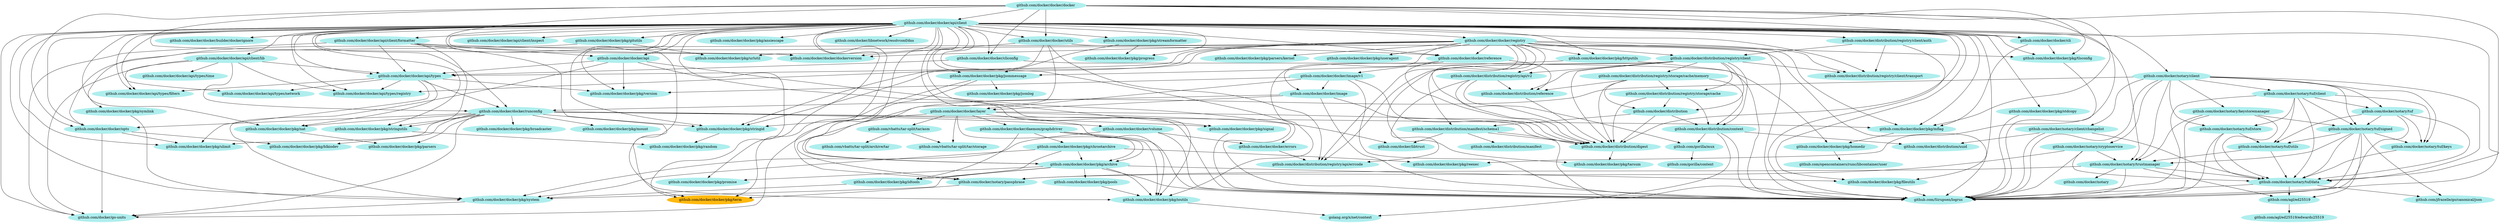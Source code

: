 digraph godep {
0 [label="github.com/docker/docker/pkg/reexec" style="filled" color="paleturquoise"];
1 [label="github.com/vbatts/tar-split/tar/asm" style="filled" color="paleturquoise"];
1 -> 2;
1 -> 3;
4 [label="github.com/docker/docker/pkg/ulimit" style="filled" color="paleturquoise"];
5 [label="github.com/docker/docker/pkg/stringutils" style="filled" color="paleturquoise"];
5 -> 6;
7 [label="github.com/docker/distribution/digest" style="filled" color="paleturquoise"];
7 -> 8;
9 [label="github.com/docker/docker/pkg/useragent" style="filled" color="paleturquoise"];
10 [label="github.com/docker/docker/utils" style="filled" color="paleturquoise"];
10 -> 11;
10 -> 12;
10 -> 13;
10 -> 14;
10 -> 15;
16 [label="github.com/docker/docker/api/types/registry" style="filled" color="paleturquoise"];
17 [label="github.com/docker/docker/pkg/pools" style="filled" color="paleturquoise"];
17 -> 18;
19 [label="github.com/docker/docker/pkg/nat" style="filled" color="paleturquoise"];
19 -> 20;
21 [label="github.com/docker/docker/api/types/time" style="filled" color="paleturquoise"];
22 [label="github.com/docker/docker/pkg/urlutil" style="filled" color="paleturquoise"];
23 [label="github.com/docker/distribution/registry/storage/cache" style="filled" color="paleturquoise"];
23 -> 24;
23 -> 25;
23 -> 7;
26 [label="github.com/opencontainers/runc/libcontainer/user" style="filled" color="paleturquoise"];
27 [label="github.com/docker/docker/pkg/streamformatter" style="filled" color="paleturquoise"];
27 -> 28;
27 -> 29;
30 [label="github.com/docker/notary/passphrase" style="filled" color="paleturquoise"];
30 -> 31;
3 [label="github.com/vbatts/tar-split/tar/storage" style="filled" color="paleturquoise"];
32 [label="github.com/docker/notary/client/changelist" style="filled" color="paleturquoise"];
32 -> 33;
32 -> 34;
32 -> 35;
36 [label="github.com/docker/libtrust" style="filled" color="paleturquoise"];
37 [label="github.com/docker/docker/layer" style="filled" color="paleturquoise"];
37 -> 33;
37 -> 7;
37 -> 38;
37 -> 13;
37 -> 18;
37 -> 15;
37 -> 1;
37 -> 3;
39 [label="github.com/docker/docker/builder/dockerignore" style="filled" color="paleturquoise"];
40 [label="github.com/docker/docker/pkg/stdcopy" style="filled" color="paleturquoise"];
40 -> 33;
41 [label="github.com/agl/ed25519" style="filled" color="paleturquoise"];
41 -> 42;
43 [label="github.com/jfrazelle/go/canonical/json" style="filled" color="paleturquoise"];
8 [label="github.com/docker/docker/pkg/tarsum" style="filled" color="paleturquoise"];
44 [label="github.com/docker/docker/pkg/promise" style="filled" color="paleturquoise"];
45 [label="github.com/docker/docker/image/v1" style="filled" color="paleturquoise"];
45 -> 33;
45 -> 7;
45 -> 46;
45 -> 37;
45 -> 47;
48 [label="github.com/docker/docker/api/types" style="filled" color="paleturquoise"];
48 -> 49;
48 -> 50;
48 -> 16;
48 -> 19;
48 -> 4;
48 -> 47;
48 -> 51;
52 [label="github.com/docker/docker/pkg/symlink" style="filled" color="paleturquoise"];
52 -> 53;
54 [label="github.com/docker/docker/pkg/signal" style="filled" color="paleturquoise"];
54 -> 33;
55 [label="github.com/docker/notary/tuf/utils" style="filled" color="paleturquoise"];
55 -> 56;
55 -> 35;
28 [label="github.com/docker/docker/pkg/jsonmessage" style="filled" color="paleturquoise"];
28 -> 57;
28 -> 31;
28 -> 58;
59 [label="github.com/docker/distribution/registry/client" style="filled" color="paleturquoise"];
59 -> 24;
59 -> 25;
59 -> 7;
59 -> 60;
59 -> 61;
59 -> 11;
59 -> 62;
59 -> 63;
59 -> 23;
59 -> 64;
65 [label="github.com/gorilla/context" style="filled" color="paleturquoise"];
13 [label="github.com/docker/docker/pkg/archive" style="filled" color="paleturquoise"];
13 -> 33;
13 -> 14;
13 -> 66;
13 -> 18;
13 -> 17;
13 -> 44;
13 -> 53;
67 [label="github.com/docker/docker/api/client/inspect" style="filled" color="paleturquoise"];
68 [label="github.com/docker/docker/reference" style="filled" color="paleturquoise"];
68 -> 7;
68 -> 61;
68 -> 46;
68 -> 45;
69 [label="github.com/docker/docker/api/client/lib" style="filled" color="paleturquoise"];
69 -> 48;
69 -> 49;
69 -> 16;
69 -> 21;
69 -> 51;
69 -> 58;
70 [label="github.com/docker/docker/api/client" style="filled" color="paleturquoise"];
70 -> 33;
70 -> 7;
70 -> 71;
70 -> 63;
70 -> 72;
70 -> 73;
70 -> 67;
70 -> 69;
70 -> 48;
70 -> 49;
70 -> 50;
70 -> 16;
70 -> 39;
70 -> 74;
70 -> 75;
70 -> 12;
70 -> 76;
70 -> 77;
70 -> 78;
70 -> 13;
70 -> 14;
70 -> 79;
70 -> 80;
70 -> 18;
70 -> 28;
70 -> 81;
70 -> 19;
70 -> 29;
70 -> 44;
70 -> 54;
70 -> 40;
70 -> 27;
70 -> 15;
70 -> 5;
70 -> 53;
70 -> 31;
70 -> 82;
70 -> 4;
70 -> 22;
70 -> 47;
70 -> 68;
70 -> 83;
70 -> 51;
70 -> 10;
70 -> 58;
70 -> 84;
70 -> 85;
70 -> 30;
70 -> 56;
70 -> 35;
86 [label="github.com/docker/notary/tuf/signed" style="filled" color="paleturquoise"];
86 -> 33;
86 -> 41;
86 -> 56;
86 -> 35;
86 -> 87;
86 -> 55;
86 -> 43;
88 [label="github.com/docker/docker/pkg/broadcaster" style="filled" color="paleturquoise"];
74 [label="github.com/docker/docker/cli" style="filled" color="paleturquoise"];
74 -> 81;
74 -> 82;
89 [label="golang.org/x/net/context" style="filled" color="paleturquoise"];
73 [label="github.com/docker/docker/api/client/formatter" style="filled" color="paleturquoise"];
73 -> 72;
73 -> 48;
73 -> 15;
73 -> 5;
73 -> 68;
73 -> 58;
35 [label="github.com/docker/notary/tuf/data" style="filled" color="paleturquoise"];
35 -> 33;
35 -> 41;
35 -> 43;
90 [label="github.com/docker/notary" style="filled" color="paleturquoise"];
87 [label="github.com/docker/notary/tuf/keys" style="filled" color="paleturquoise"];
87 -> 35;
18 [label="github.com/docker/docker/pkg/ioutils" style="filled" color="paleturquoise"];
18 -> 89;
6 [label="github.com/docker/docker/pkg/random" style="filled" color="paleturquoise"];
78 [label="github.com/docker/docker/pkg/ansiescape" style="filled" color="paleturquoise"];
34 [label="github.com/docker/distribution/uuid" style="filled" color="paleturquoise"];
50 [label="github.com/docker/docker/api/types/network" style="filled" color="paleturquoise"];
91 [label="github.com/docker/notary/tuf/client" style="filled" color="paleturquoise"];
91 -> 33;
91 -> 92;
91 -> 35;
91 -> 87;
91 -> 86;
91 -> 93;
91 -> 55;
76 [label="github.com/docker/docker/errors" style="filled" color="paleturquoise"];
76 -> 11;
66 [label="github.com/docker/docker/pkg/idtools" style="filled" color="paleturquoise"];
66 -> 53;
60 [label="github.com/docker/distribution/manifest/schema1" style="filled" color="paleturquoise"];
60 -> 33;
60 -> 7;
60 -> 94;
60 -> 36;
95 [label="github.com/docker/docker/pkg/mount" style="filled" color="paleturquoise"];
83 [label="github.com/docker/docker/registry" style="filled" color="paleturquoise"];
83 -> 33;
83 -> 7;
83 -> 11;
83 -> 62;
83 -> 59;
83 -> 63;
83 -> 48;
83 -> 16;
83 -> 12;
83 -> 77;
83 -> 80;
83 -> 18;
83 -> 81;
83 -> 96;
83 -> 15;
83 -> 8;
83 -> 82;
83 -> 9;
83 -> 68;
84 [label="github.com/docker/libnetwork/resolvconf/dns" style="filled" color="paleturquoise"];
92 [label="github.com/docker/notary/tuf" style="filled" color="paleturquoise"];
92 -> 33;
92 -> 35;
92 -> 87;
92 -> 86;
92 -> 55;
24 [label="github.com/docker/distribution" style="filled" color="paleturquoise"];
24 -> 25;
24 -> 7;
24 -> 60;
94 [label="github.com/docker/distribution/manifest" style="filled" color="paleturquoise"];
47 [label="github.com/docker/docker/pkg/version" style="filled" color="paleturquoise"];
12 [label="github.com/docker/docker/dockerversion" style="filled" color="paleturquoise"];
79 [label="github.com/docker/docker/pkg/gitutils" style="filled" color="paleturquoise"];
79 -> 52;
79 -> 22;
49 [label="github.com/docker/docker/api/types/filters" style="filled" color="paleturquoise"];
93 [label="github.com/docker/notary/tuf/store" style="filled" color="paleturquoise"];
93 -> 33;
93 -> 35;
93 -> 55;
38 [label="github.com/docker/docker/daemon/graphdriver" style="filled" color="paleturquoise"];
38 -> 33;
38 -> 13;
38 -> 97;
38 -> 66;
38 -> 18;
56 [label="github.com/docker/notary/trustmanager" style="filled" color="paleturquoise"];
56 -> 33;
56 -> 41;
56 -> 90;
56 -> 30;
56 -> 35;
46 [label="github.com/docker/docker/image" style="filled" color="paleturquoise"];
46 -> 33;
46 -> 7;
46 -> 37;
46 -> 51;
61 [label="github.com/docker/distribution/reference" style="filled" color="paleturquoise"];
61 -> 7;
98 [label="github.com/docker/docker/pkg/blkiodev" style="filled" color="paleturquoise"];
58 [label="github.com/docker/go-units" style="filled" color="paleturquoise"];
99 [label="github.com/docker/docker/pkg/homedir" style="filled" color="paleturquoise"];
99 -> 26;
100 [label="github.com/docker/docker/volume" style="filled" color="paleturquoise"];
100 -> 33;
100 -> 76;
100 -> 53;
101 [label="github.com/gorilla/mux" style="filled" color="paleturquoise"];
101 -> 65;
11 [label="github.com/docker/distribution/registry/api/errcode" style="filled" color="paleturquoise"];
77 [label="github.com/docker/docker/opts" style="filled" color="paleturquoise"];
77 -> 98;
77 -> 4;
77 -> 58;
29 [label="github.com/docker/docker/pkg/progress" style="filled" color="paleturquoise"];
102 [label="github.com/docker/notary/keystoremanager" style="filled" color="paleturquoise"];
102 -> 33;
102 -> 56;
102 -> 35;
102 -> 86;
2 [label="github.com/vbatts/tar-split/archive/tar" style="filled" color="paleturquoise"];
57 [label="github.com/docker/docker/pkg/jsonlog" style="filled" color="paleturquoise"];
14 [label="github.com/docker/docker/pkg/fileutils" style="filled" color="paleturquoise"];
14 -> 33;
82 [label="github.com/docker/docker/pkg/tlsconfig" style="filled" color="paleturquoise"];
82 -> 33;
71 [label="github.com/docker/distribution/registry/client/auth" style="filled" color="paleturquoise"];
71 -> 33;
71 -> 59;
71 -> 63;
63 [label="github.com/docker/distribution/registry/client/transport" style="filled" color="paleturquoise"];
81 [label="github.com/docker/docker/pkg/mflag" style="filled" color="paleturquoise"];
81 -> 99;
96 [label="github.com/docker/docker/pkg/parsers/kernel" style="filled" color="paleturquoise"];
72 [label="github.com/docker/docker/api" style="filled" color="paleturquoise"];
72 -> 33;
72 -> 48;
72 -> 53;
72 -> 47;
72 -> 36;
103 [label="github.com/docker/docker/docker" style="filled" color="paleturquoise"];
103 -> 33;
103 -> 70;
103 -> 74;
103 -> 75;
103 -> 12;
103 -> 77;
103 -> 81;
103 -> 0;
103 -> 31;
103 -> 82;
103 -> 10;
33 [label="github.com/Sirupsen/logrus" style="filled" color="paleturquoise"];
64 [label="github.com/docker/distribution/registry/storage/cache/memory" style="filled" color="paleturquoise"];
64 -> 24;
64 -> 25;
64 -> 7;
64 -> 61;
64 -> 23;
31 [label="github.com/docker/docker/pkg/term" style="filled" color="darkgoldenrod1"];
62 [label="github.com/docker/distribution/registry/api/v2" style="filled" color="paleturquoise"];
62 -> 7;
62 -> 61;
62 -> 11;
62 -> 101;
53 [label="github.com/docker/docker/pkg/system" style="filled" color="paleturquoise"];
53 -> 58;
97 [label="github.com/docker/docker/pkg/chrootarchive" style="filled" color="paleturquoise"];
97 -> 13;
97 -> 66;
97 -> 0;
97 -> 53;
80 [label="github.com/docker/docker/pkg/httputils" style="filled" color="paleturquoise"];
80 -> 33;
80 -> 28;
25 [label="github.com/docker/distribution/context" style="filled" color="paleturquoise"];
25 -> 33;
25 -> 34;
25 -> 101;
25 -> 89;
15 [label="github.com/docker/docker/pkg/stringid" style="filled" color="paleturquoise"];
15 -> 6;
75 [label="github.com/docker/docker/cliconfig" style="filled" color="paleturquoise"];
75 -> 48;
75 -> 99;
85 [label="github.com/docker/notary/client" style="filled" color="paleturquoise"];
85 -> 33;
85 -> 32;
85 -> 104;
85 -> 102;
85 -> 30;
85 -> 56;
85 -> 92;
85 -> 91;
85 -> 35;
85 -> 87;
85 -> 86;
85 -> 93;
42 [label="github.com/agl/ed25519/edwards25519" style="filled" color="paleturquoise"];
20 [label="github.com/docker/docker/pkg/parsers" style="filled" color="paleturquoise"];
51 [label="github.com/docker/docker/runconfig" style="filled" color="paleturquoise"];
51 -> 77;
51 -> 98;
51 -> 88;
51 -> 18;
51 -> 81;
51 -> 95;
51 -> 19;
51 -> 20;
51 -> 54;
51 -> 5;
51 -> 4;
51 -> 100;
51 -> 58;
104 [label="github.com/docker/notary/cryptoservice" style="filled" color="paleturquoise"];
104 -> 33;
104 -> 30;
104 -> 56;
104 -> 35;
}
